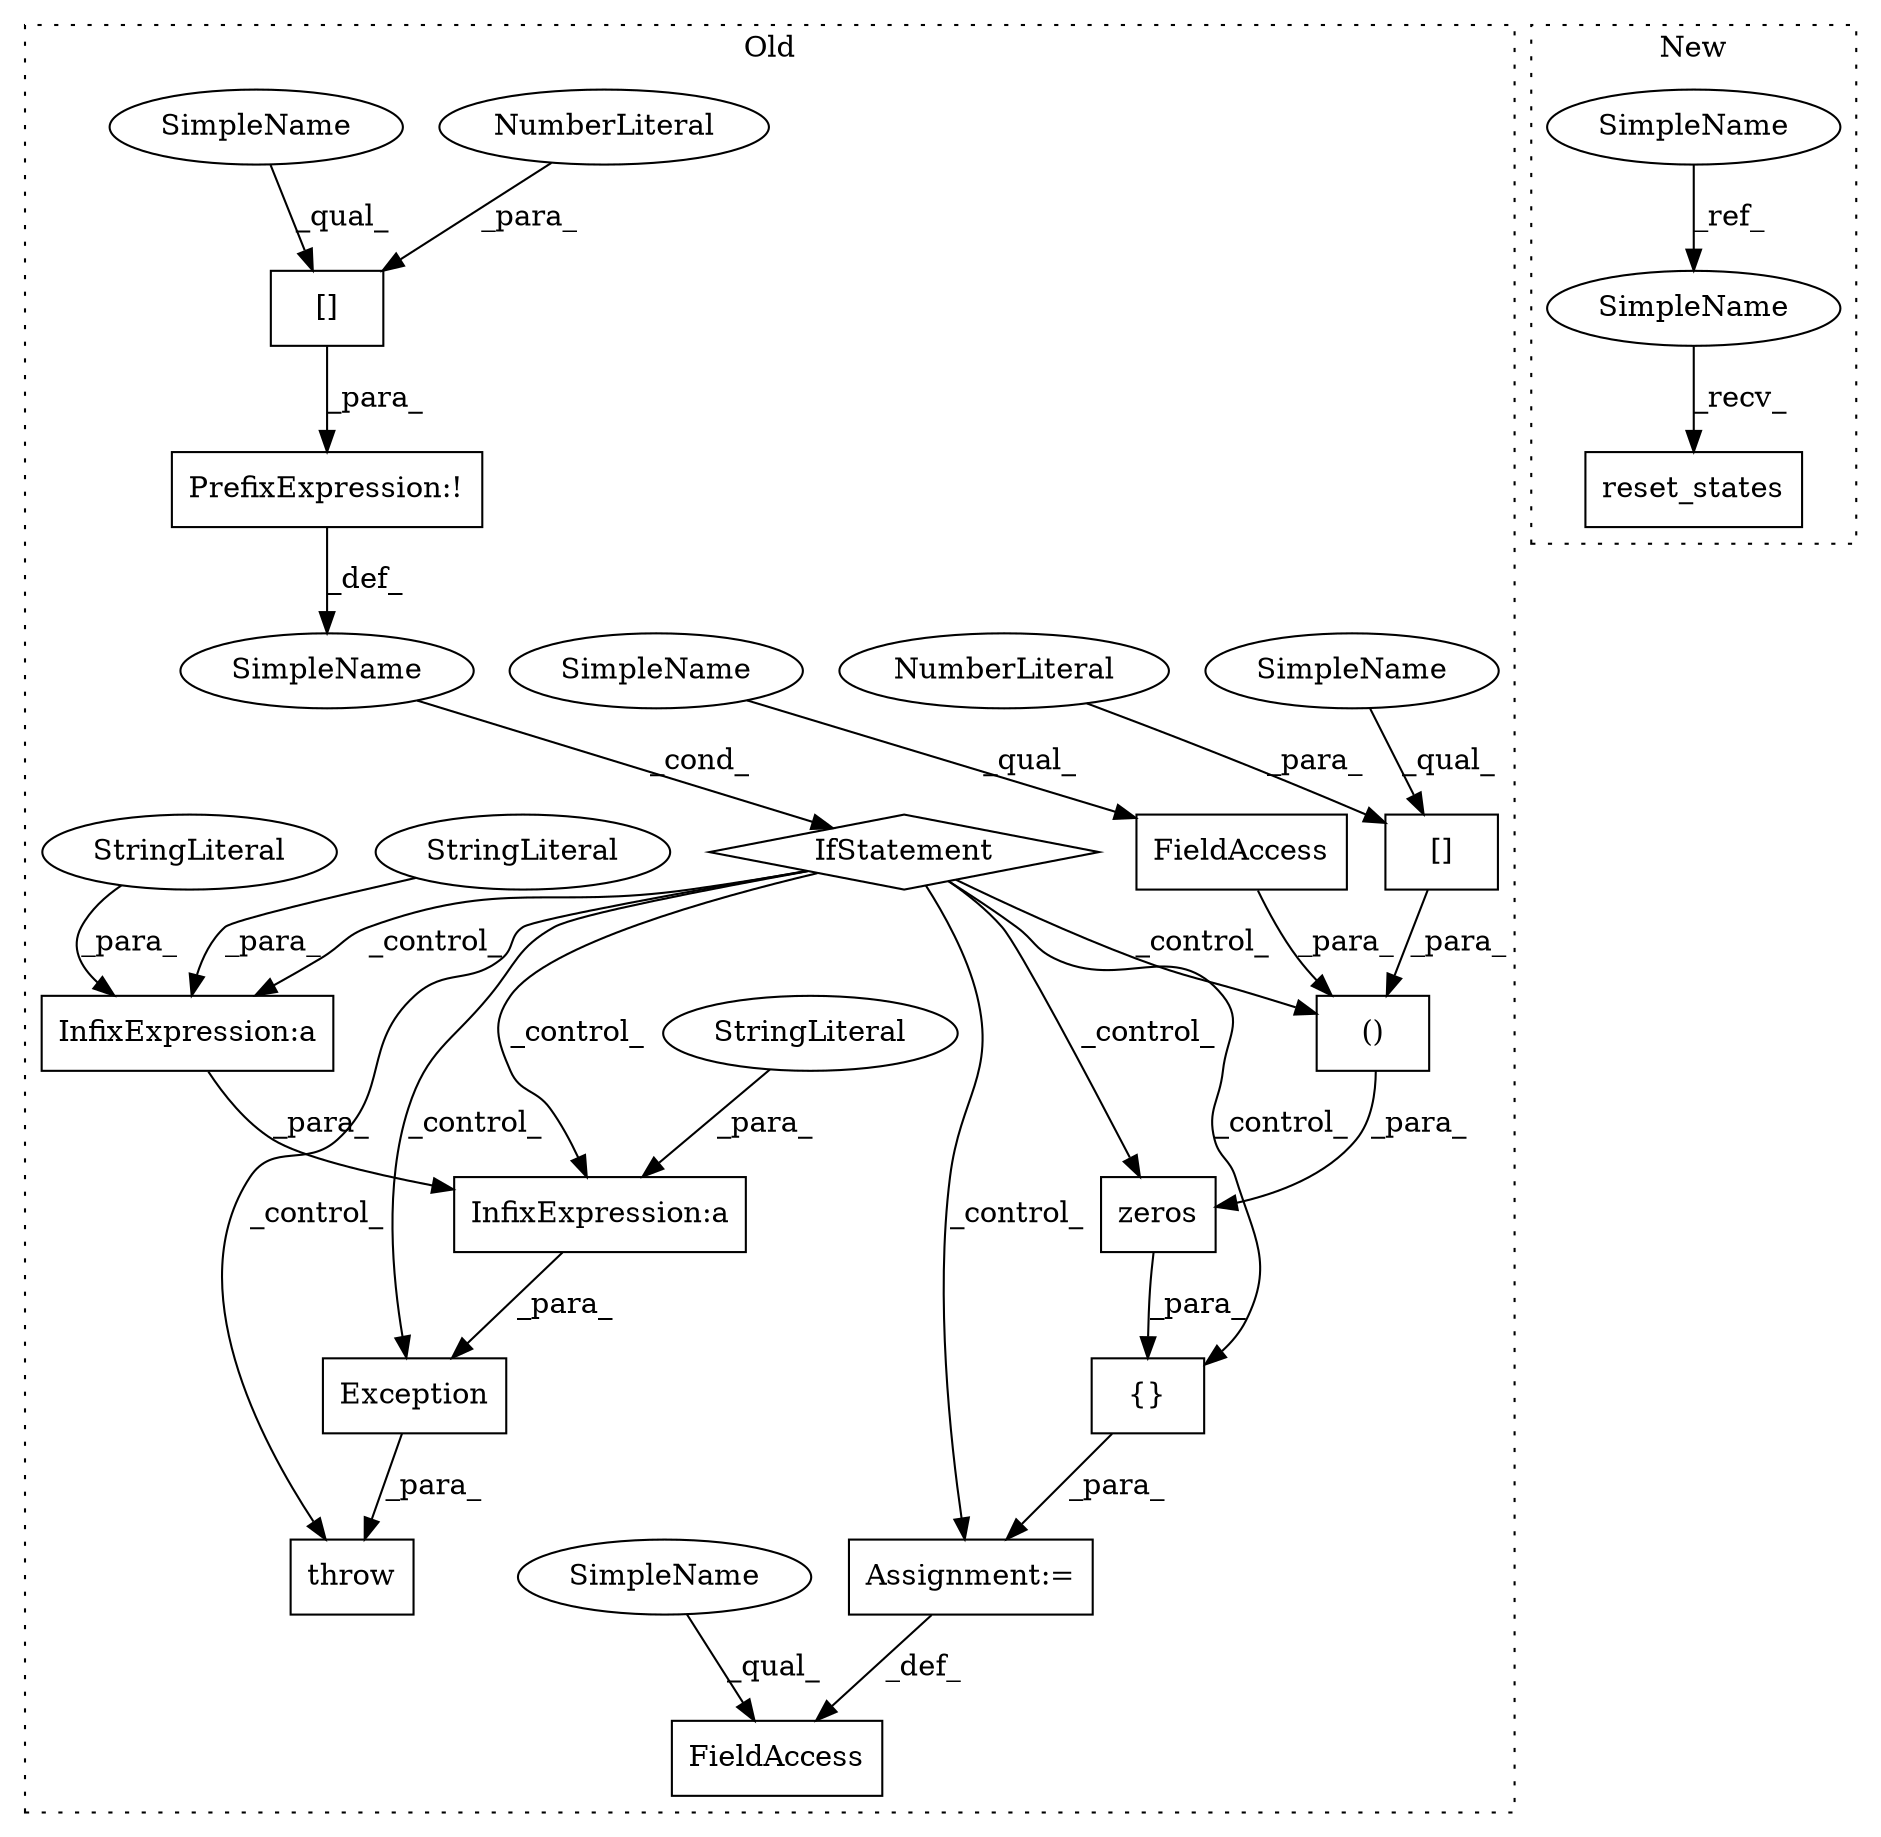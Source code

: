 digraph G {
subgraph cluster0 {
1 [label="zeros" a="32" s="9551,9606" l="13,2" shape="box"];
3 [label="SimpleName" a="42" s="" l="" shape="ellipse"];
4 [label="throw" a="53" s="9381" l="6" shape="box"];
5 [label="()" a="106" s="9564" l="42" shape="box"];
6 [label="InfixExpression:a" a="27" s="9433" l="3" shape="box"];
7 [label="InfixExpression:a" a="27" s="9468" l="3" shape="box"];
8 [label="PrefixExpression:!" a="38" s="9354" l="1" shape="box"];
9 [label="{}" a="4" s="9542,9674" l="1,1" shape="box"];
10 [label="[]" a="2" s="9355,9368" l="12,1" shape="box"];
11 [label="NumberLiteral" a="34" s="9367" l="1" shape="ellipse"];
12 [label="[]" a="2" s="9564,9577" l="12,1" shape="box"];
13 [label="NumberLiteral" a="34" s="9576" l="1" shape="ellipse"];
14 [label="FieldAccess" a="22" s="9591" l="15" shape="box"];
16 [label="FieldAccess" a="22" s="9513" l="11" shape="box"];
17 [label="IfStatement" a="25" s="9350,9369" l="4,2" shape="diamond"];
18 [label="StringLiteral" a="45" s="9436" l="31" shape="ellipse"];
19 [label="Assignment:=" a="7" s="9524" l="1" shape="box"];
20 [label="StringLiteral" a="45" s="9471" l="25" shape="ellipse"];
21 [label="StringLiteral" a="45" s="9398" l="35" shape="ellipse"];
22 [label="Exception" a="32" s="9387,9496" l="10,1" shape="box"];
24 [label="SimpleName" a="42" s="9564" l="11" shape="ellipse"];
25 [label="SimpleName" a="42" s="9355" l="11" shape="ellipse"];
26 [label="SimpleName" a="42" s="9513" l="4" shape="ellipse"];
27 [label="SimpleName" a="42" s="9591" l="4" shape="ellipse"];
label = "Old";
style="dotted";
}
subgraph cluster1 {
2 [label="reset_states" a="32" s="9701" l="14" shape="box"];
15 [label="SimpleName" a="42" s="9475" l="4" shape="ellipse"];
23 [label="SimpleName" a="42" s="9696" l="4" shape="ellipse"];
label = "New";
style="dotted";
}
1 -> 9 [label="_para_"];
3 -> 17 [label="_cond_"];
5 -> 1 [label="_para_"];
6 -> 7 [label="_para_"];
7 -> 22 [label="_para_"];
8 -> 3 [label="_def_"];
9 -> 19 [label="_para_"];
10 -> 8 [label="_para_"];
11 -> 10 [label="_para_"];
12 -> 5 [label="_para_"];
13 -> 12 [label="_para_"];
14 -> 5 [label="_para_"];
15 -> 23 [label="_ref_"];
17 -> 4 [label="_control_"];
17 -> 7 [label="_control_"];
17 -> 9 [label="_control_"];
17 -> 1 [label="_control_"];
17 -> 6 [label="_control_"];
17 -> 22 [label="_control_"];
17 -> 5 [label="_control_"];
17 -> 19 [label="_control_"];
18 -> 6 [label="_para_"];
19 -> 16 [label="_def_"];
20 -> 7 [label="_para_"];
21 -> 6 [label="_para_"];
22 -> 4 [label="_para_"];
23 -> 2 [label="_recv_"];
24 -> 12 [label="_qual_"];
25 -> 10 [label="_qual_"];
26 -> 16 [label="_qual_"];
27 -> 14 [label="_qual_"];
}